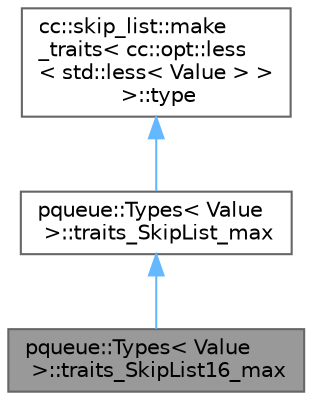 digraph "pqueue::Types&lt; Value &gt;::traits_SkipList16_max"
{
 // LATEX_PDF_SIZE
  bgcolor="transparent";
  edge [fontname=Helvetica,fontsize=10,labelfontname=Helvetica,labelfontsize=10];
  node [fontname=Helvetica,fontsize=10,shape=box,height=0.2,width=0.4];
  Node1 [id="Node000001",label="pqueue::Types\< Value\l \>::traits_SkipList16_max",height=0.2,width=0.4,color="gray40", fillcolor="grey60", style="filled", fontcolor="black",tooltip=" "];
  Node2 -> Node1 [id="edge1_Node000001_Node000002",dir="back",color="steelblue1",style="solid",tooltip=" "];
  Node2 [id="Node000002",label="pqueue::Types\< Value\l \>::traits_SkipList_max",height=0.2,width=0.4,color="gray40", fillcolor="white", style="filled",URL="$structpqueue_1_1_types_1_1traits___skip_list__max.html",tooltip=" "];
  Node3 -> Node2 [id="edge2_Node000002_Node000003",dir="back",color="steelblue1",style="solid",tooltip=" "];
  Node3 [id="Node000003",label="cc::skip_list::make\l_traits\< cc::opt::less\l\< std::less\< Value \> \>\l \>::type",height=0.2,width=0.4,color="gray40", fillcolor="white", style="filled",tooltip=" "];
}
